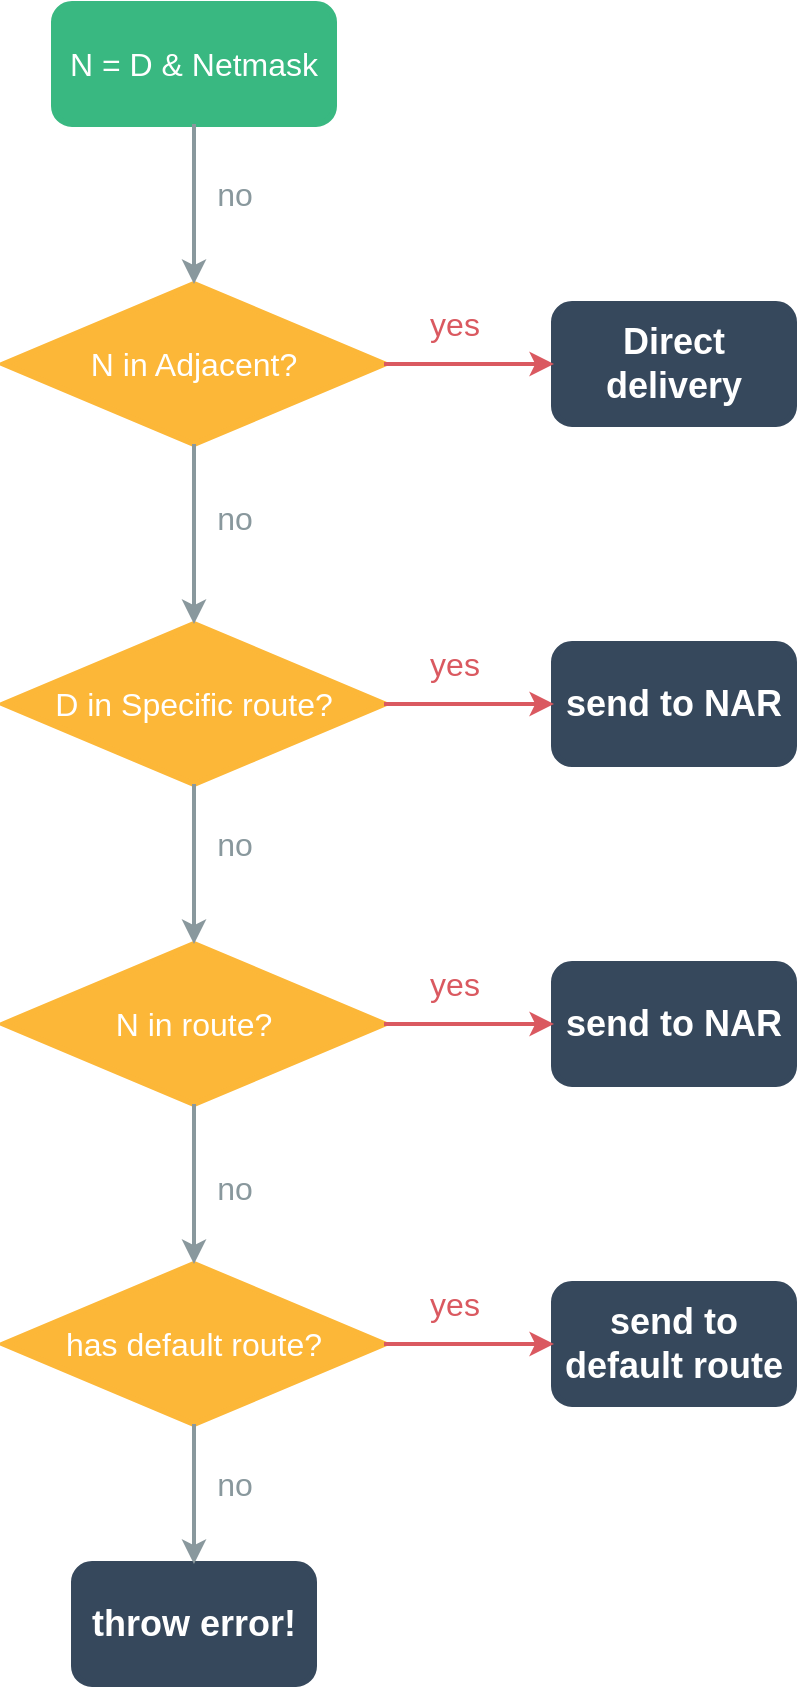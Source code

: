 <mxfile version="14.3.0" type="dropbox"><diagram id="Az7kOrf4DNHqSEtIQawd" name="Page-1"><mxGraphModel dx="831" dy="675" grid="1" gridSize="10" guides="1" tooltips="1" connect="1" arrows="1" fold="1" page="1" pageScale="1" pageWidth="827" pageHeight="1169" math="0" shadow="0"><root><mxCell id="0"/><mxCell id="1" parent="0"/><mxCell id="JHUo8NkS9GkJDpyOJ1n7-1" value="N = D &amp;amp; Netmask" style="rounded=1;whiteSpace=wrap;html=1;strokeWidth=3;fontSize=16;fontColor=#FFFFFF;strokeColor=#39B881;fillColor=#39B881;align=center;" vertex="1" parent="1"><mxGeometry x="310" y="60" width="140" height="60" as="geometry"/></mxCell><mxCell id="JHUo8NkS9GkJDpyOJ1n7-2" value="N in Adjacent?" style="rhombus;whiteSpace=wrap;html=1;strokeWidth=3;fontSize=16;strokeColor=#FCB738;fillColor=#FCB738;fontColor=#FFFFFF;align=center;" vertex="1" parent="1"><mxGeometry x="285" y="200" width="190" height="80" as="geometry"/></mxCell><mxCell id="JHUo8NkS9GkJDpyOJ1n7-3" value="D in Specific route?" style="rhombus;whiteSpace=wrap;html=1;strokeWidth=3;fontSize=16;strokeColor=#FCB738;fillColor=#FCB738;fontColor=#FFFFFF;align=center;" vertex="1" parent="1"><mxGeometry x="285" y="370" width="190" height="80" as="geometry"/></mxCell><mxCell id="JHUo8NkS9GkJDpyOJ1n7-4" value="N in route?" style="rhombus;whiteSpace=wrap;html=1;strokeWidth=3;fontSize=16;strokeColor=#FCB738;fillColor=#FCB738;fontColor=#FFFFFF;align=center;" vertex="1" parent="1"><mxGeometry x="285" y="530" width="190" height="80" as="geometry"/></mxCell><mxCell id="JHUo8NkS9GkJDpyOJ1n7-5" value="has default route?" style="rhombus;whiteSpace=wrap;html=1;strokeWidth=3;fontSize=16;strokeColor=#FCB738;fillColor=#FCB738;fontColor=#FFFFFF;align=center;" vertex="1" parent="1"><mxGeometry x="285" y="690" width="190" height="80" as="geometry"/></mxCell><mxCell id="JHUo8NkS9GkJDpyOJ1n7-6" value="Direct delivery" style="rounded=1;whiteSpace=wrap;html=1;strokeWidth=3;strokeColor=#36485C;fillColor=#36485C;fontColor=#FFFFFF;fontSize=18;fontStyle=1" vertex="1" parent="1"><mxGeometry x="560" y="210" width="120" height="60" as="geometry"/></mxCell><mxCell id="JHUo8NkS9GkJDpyOJ1n7-7" value="send to NAR" style="rounded=1;whiteSpace=wrap;html=1;strokeWidth=3;strokeColor=#36485C;fillColor=#36485C;fontColor=#FFFFFF;fontSize=18;fontStyle=1" vertex="1" parent="1"><mxGeometry x="560" y="380" width="120" height="60" as="geometry"/></mxCell><mxCell id="JHUo8NkS9GkJDpyOJ1n7-8" value="send to NAR" style="rounded=1;whiteSpace=wrap;html=1;strokeWidth=3;strokeColor=#36485C;fillColor=#36485C;fontColor=#FFFFFF;fontSize=18;fontStyle=1" vertex="1" parent="1"><mxGeometry x="560" y="540" width="120" height="60" as="geometry"/></mxCell><mxCell id="JHUo8NkS9GkJDpyOJ1n7-9" value="send to default route" style="rounded=1;whiteSpace=wrap;html=1;strokeWidth=3;strokeColor=#36485C;fillColor=#36485C;fontColor=#FFFFFF;fontSize=18;fontStyle=1" vertex="1" parent="1"><mxGeometry x="560" y="700" width="120" height="60" as="geometry"/></mxCell><mxCell id="JHUo8NkS9GkJDpyOJ1n7-10" value="throw error!" style="rounded=1;whiteSpace=wrap;html=1;strokeWidth=3;strokeColor=#36485C;fillColor=#36485C;fontColor=#FFFFFF;fontSize=18;fontStyle=1" vertex="1" parent="1"><mxGeometry x="320" y="840" width="120" height="60" as="geometry"/></mxCell><mxCell id="JHUo8NkS9GkJDpyOJ1n7-14" value="" style="endArrow=classic;html=1;strokeWidth=2;strokeColor=#89989D;fontSize=16;fontStyle=1;fontColor=#89989D;labelBackgroundColor=none;exitX=0.5;exitY=1;exitDx=0;exitDy=0;entryX=0.5;entryY=0;entryDx=0;entryDy=0;" edge="1" parent="1" source="JHUo8NkS9GkJDpyOJ1n7-1" target="JHUo8NkS9GkJDpyOJ1n7-2"><mxGeometry width="50" height="50" relative="1" as="geometry"><mxPoint x="475" y="200" as="sourcePoint"/><mxPoint x="475" y="400" as="targetPoint"/></mxGeometry></mxCell><mxCell id="JHUo8NkS9GkJDpyOJ1n7-27" value="&lt;font style=&quot;font-size: 16px&quot; color=&quot;#89989d&quot;&gt;no&lt;/font&gt;" style="edgeLabel;html=1;align=center;verticalAlign=middle;resizable=0;points=[];labelBackgroundColor=none;" vertex="1" connectable="0" parent="JHUo8NkS9GkJDpyOJ1n7-14"><mxGeometry x="-0.14" y="-3" relative="1" as="geometry"><mxPoint x="23" as="offset"/></mxGeometry></mxCell><mxCell id="JHUo8NkS9GkJDpyOJ1n7-15" value="" style="endArrow=classic;html=1;strokeWidth=2;strokeColor=#89989D;fontSize=16;fontStyle=1;fontColor=#89989D;labelBackgroundColor=none;exitX=0.5;exitY=1;exitDx=0;exitDy=0;entryX=0.5;entryY=0;entryDx=0;entryDy=0;" edge="1" parent="1" source="JHUo8NkS9GkJDpyOJ1n7-2" target="JHUo8NkS9GkJDpyOJ1n7-3"><mxGeometry width="50" height="50" relative="1" as="geometry"><mxPoint x="410" y="280" as="sourcePoint"/><mxPoint x="410" y="480" as="targetPoint"/></mxGeometry></mxCell><mxCell id="JHUo8NkS9GkJDpyOJ1n7-29" value="&lt;font style=&quot;font-size: 16px&quot; color=&quot;#89989d&quot;&gt;no&lt;/font&gt;" style="edgeLabel;html=1;align=center;verticalAlign=middle;resizable=0;points=[];labelBackgroundColor=none;" vertex="1" connectable="0" parent="JHUo8NkS9GkJDpyOJ1n7-15"><mxGeometry x="-0.183" relative="1" as="geometry"><mxPoint x="20" as="offset"/></mxGeometry></mxCell><mxCell id="JHUo8NkS9GkJDpyOJ1n7-16" value="" style="endArrow=classic;html=1;strokeWidth=2;strokeColor=#89989D;fontSize=16;fontStyle=1;fontColor=#89989D;labelBackgroundColor=none;exitX=0.5;exitY=1;exitDx=0;exitDy=0;entryX=0.5;entryY=0;entryDx=0;entryDy=0;" edge="1" parent="1" source="JHUo8NkS9GkJDpyOJ1n7-3" target="JHUo8NkS9GkJDpyOJ1n7-4"><mxGeometry width="50" height="50" relative="1" as="geometry"><mxPoint x="750" y="220" as="sourcePoint"/><mxPoint x="750" y="420" as="targetPoint"/></mxGeometry></mxCell><mxCell id="JHUo8NkS9GkJDpyOJ1n7-30" value="&lt;font style=&quot;font-size: 16px&quot; color=&quot;#89989d&quot;&gt;no&lt;/font&gt;" style="edgeLabel;html=1;align=center;verticalAlign=middle;resizable=0;points=[];labelBackgroundColor=none;" vertex="1" connectable="0" parent="JHUo8NkS9GkJDpyOJ1n7-16"><mxGeometry x="-0.184" y="-6" relative="1" as="geometry"><mxPoint x="26" y="-2.94" as="offset"/></mxGeometry></mxCell><mxCell id="JHUo8NkS9GkJDpyOJ1n7-17" value="" style="endArrow=classic;html=1;strokeWidth=2;strokeColor=#89989D;fontSize=16;fontStyle=1;fontColor=#89989D;labelBackgroundColor=none;exitX=0.5;exitY=1;exitDx=0;exitDy=0;entryX=0.5;entryY=0;entryDx=0;entryDy=0;" edge="1" parent="1" source="JHUo8NkS9GkJDpyOJ1n7-4" target="JHUo8NkS9GkJDpyOJ1n7-5"><mxGeometry width="50" height="50" relative="1" as="geometry"><mxPoint x="760" y="230" as="sourcePoint"/><mxPoint x="760" y="430" as="targetPoint"/></mxGeometry></mxCell><mxCell id="JHUo8NkS9GkJDpyOJ1n7-31" value="&lt;font style=&quot;font-size: 16px&quot; color=&quot;#89989d&quot;&gt;no&lt;/font&gt;" style="edgeLabel;html=1;align=center;verticalAlign=middle;resizable=0;points=[];labelBackgroundColor=none;" vertex="1" connectable="0" parent="JHUo8NkS9GkJDpyOJ1n7-17"><mxGeometry x="0.051" y="1" relative="1" as="geometry"><mxPoint x="19" as="offset"/></mxGeometry></mxCell><mxCell id="JHUo8NkS9GkJDpyOJ1n7-18" value="" style="endArrow=classic;html=1;strokeWidth=2;strokeColor=#89989D;fontSize=16;fontStyle=1;fontColor=#89989D;labelBackgroundColor=none;exitX=0.5;exitY=1;exitDx=0;exitDy=0;entryX=0.5;entryY=0;entryDx=0;entryDy=0;" edge="1" parent="1" source="JHUo8NkS9GkJDpyOJ1n7-5" target="JHUo8NkS9GkJDpyOJ1n7-10"><mxGeometry width="50" height="50" relative="1" as="geometry"><mxPoint x="770" y="240" as="sourcePoint"/><mxPoint x="770" y="440" as="targetPoint"/></mxGeometry></mxCell><mxCell id="JHUo8NkS9GkJDpyOJ1n7-32" value="&lt;font style=&quot;font-size: 16px&quot; color=&quot;#89989d&quot;&gt;no&lt;/font&gt;" style="edgeLabel;html=1;align=center;verticalAlign=middle;resizable=0;points=[];labelBackgroundColor=none;" vertex="1" connectable="0" parent="JHUo8NkS9GkJDpyOJ1n7-18"><mxGeometry x="-0.269" y="-2" relative="1" as="geometry"><mxPoint x="22" y="4.12" as="offset"/></mxGeometry></mxCell><mxCell id="JHUo8NkS9GkJDpyOJ1n7-19" value="" style="endArrow=classic;html=1;strokeWidth=2;fontSize=16;fontStyle=1;fontColor=#89989D;labelBackgroundColor=none;strokeColor=#DA5960;exitX=1;exitY=0.5;exitDx=0;exitDy=0;entryX=0;entryY=0.5;entryDx=0;entryDy=0;" edge="1" parent="1" source="JHUo8NkS9GkJDpyOJ1n7-2" target="JHUo8NkS9GkJDpyOJ1n7-6"><mxGeometry width="50" height="50" relative="1" as="geometry"><mxPoint x="140" y="200" as="sourcePoint"/><mxPoint x="140" y="400" as="targetPoint"/></mxGeometry></mxCell><mxCell id="JHUo8NkS9GkJDpyOJ1n7-23" value="&lt;font style=&quot;font-size: 16px&quot; color=&quot;#da5960&quot;&gt;yes&lt;/font&gt;" style="edgeLabel;html=1;align=center;verticalAlign=middle;resizable=0;points=[];labelBackgroundColor=none;" vertex="1" connectable="0" parent="JHUo8NkS9GkJDpyOJ1n7-19"><mxGeometry x="-0.338" y="3" relative="1" as="geometry"><mxPoint x="6.76" y="-17" as="offset"/></mxGeometry></mxCell><mxCell id="JHUo8NkS9GkJDpyOJ1n7-20" value="" style="endArrow=classic;html=1;strokeWidth=2;fontSize=16;fontStyle=1;fontColor=#89989D;labelBackgroundColor=none;strokeColor=#DA5960;entryX=0;entryY=0.5;entryDx=0;entryDy=0;exitX=1;exitY=0.5;exitDx=0;exitDy=0;" edge="1" parent="1" source="JHUo8NkS9GkJDpyOJ1n7-3" target="JHUo8NkS9GkJDpyOJ1n7-7"><mxGeometry width="50" height="50" relative="1" as="geometry"><mxPoint x="480" y="400" as="sourcePoint"/><mxPoint x="150" y="410" as="targetPoint"/></mxGeometry></mxCell><mxCell id="JHUo8NkS9GkJDpyOJ1n7-24" value="&lt;font color=&quot;#da5960&quot; style=&quot;font-size: 16px&quot;&gt;yes&lt;/font&gt;" style="edgeLabel;html=1;align=center;verticalAlign=middle;resizable=0;points=[];labelBackgroundColor=none;" vertex="1" connectable="0" parent="JHUo8NkS9GkJDpyOJ1n7-20"><mxGeometry x="-0.504" y="1" relative="1" as="geometry"><mxPoint x="13.82" y="-19" as="offset"/></mxGeometry></mxCell><mxCell id="JHUo8NkS9GkJDpyOJ1n7-21" value="" style="endArrow=classic;html=1;strokeWidth=2;fontSize=16;fontStyle=1;fontColor=#89989D;labelBackgroundColor=none;strokeColor=#DA5960;exitX=1;exitY=0.5;exitDx=0;exitDy=0;entryX=0;entryY=0.5;entryDx=0;entryDy=0;" edge="1" parent="1" source="JHUo8NkS9GkJDpyOJ1n7-4" target="JHUo8NkS9GkJDpyOJ1n7-8"><mxGeometry width="50" height="50" relative="1" as="geometry"><mxPoint x="160" y="220" as="sourcePoint"/><mxPoint x="160" y="420" as="targetPoint"/></mxGeometry></mxCell><mxCell id="JHUo8NkS9GkJDpyOJ1n7-25" value="&lt;font style=&quot;font-size: 16px&quot; color=&quot;#da5960&quot;&gt;yes&lt;/font&gt;" style="edgeLabel;html=1;align=center;verticalAlign=middle;resizable=0;points=[];labelBackgroundColor=none;" vertex="1" connectable="0" parent="JHUo8NkS9GkJDpyOJ1n7-21"><mxGeometry x="-0.421" y="1" relative="1" as="geometry"><mxPoint x="10.29" y="-19" as="offset"/></mxGeometry></mxCell><mxCell id="JHUo8NkS9GkJDpyOJ1n7-22" value="" style="endArrow=classic;html=1;strokeWidth=2;fontSize=16;fontStyle=1;fontColor=#89989D;labelBackgroundColor=none;strokeColor=#DA5960;exitX=1;exitY=0.5;exitDx=0;exitDy=0;entryX=0;entryY=0.5;entryDx=0;entryDy=0;" edge="1" parent="1" source="JHUo8NkS9GkJDpyOJ1n7-5" target="JHUo8NkS9GkJDpyOJ1n7-9"><mxGeometry width="50" height="50" relative="1" as="geometry"><mxPoint x="170" y="230" as="sourcePoint"/><mxPoint x="170" y="430" as="targetPoint"/></mxGeometry></mxCell><mxCell id="JHUo8NkS9GkJDpyOJ1n7-26" value="&lt;font style=&quot;font-size: 16px&quot; color=&quot;#da5960&quot;&gt;yes&lt;/font&gt;" style="edgeLabel;html=1;align=center;verticalAlign=middle;resizable=0;points=[];labelBackgroundColor=none;" vertex="1" connectable="0" parent="JHUo8NkS9GkJDpyOJ1n7-22"><mxGeometry x="-0.532" y="1" relative="1" as="geometry"><mxPoint x="15" y="-19" as="offset"/></mxGeometry></mxCell></root></mxGraphModel></diagram></mxfile>